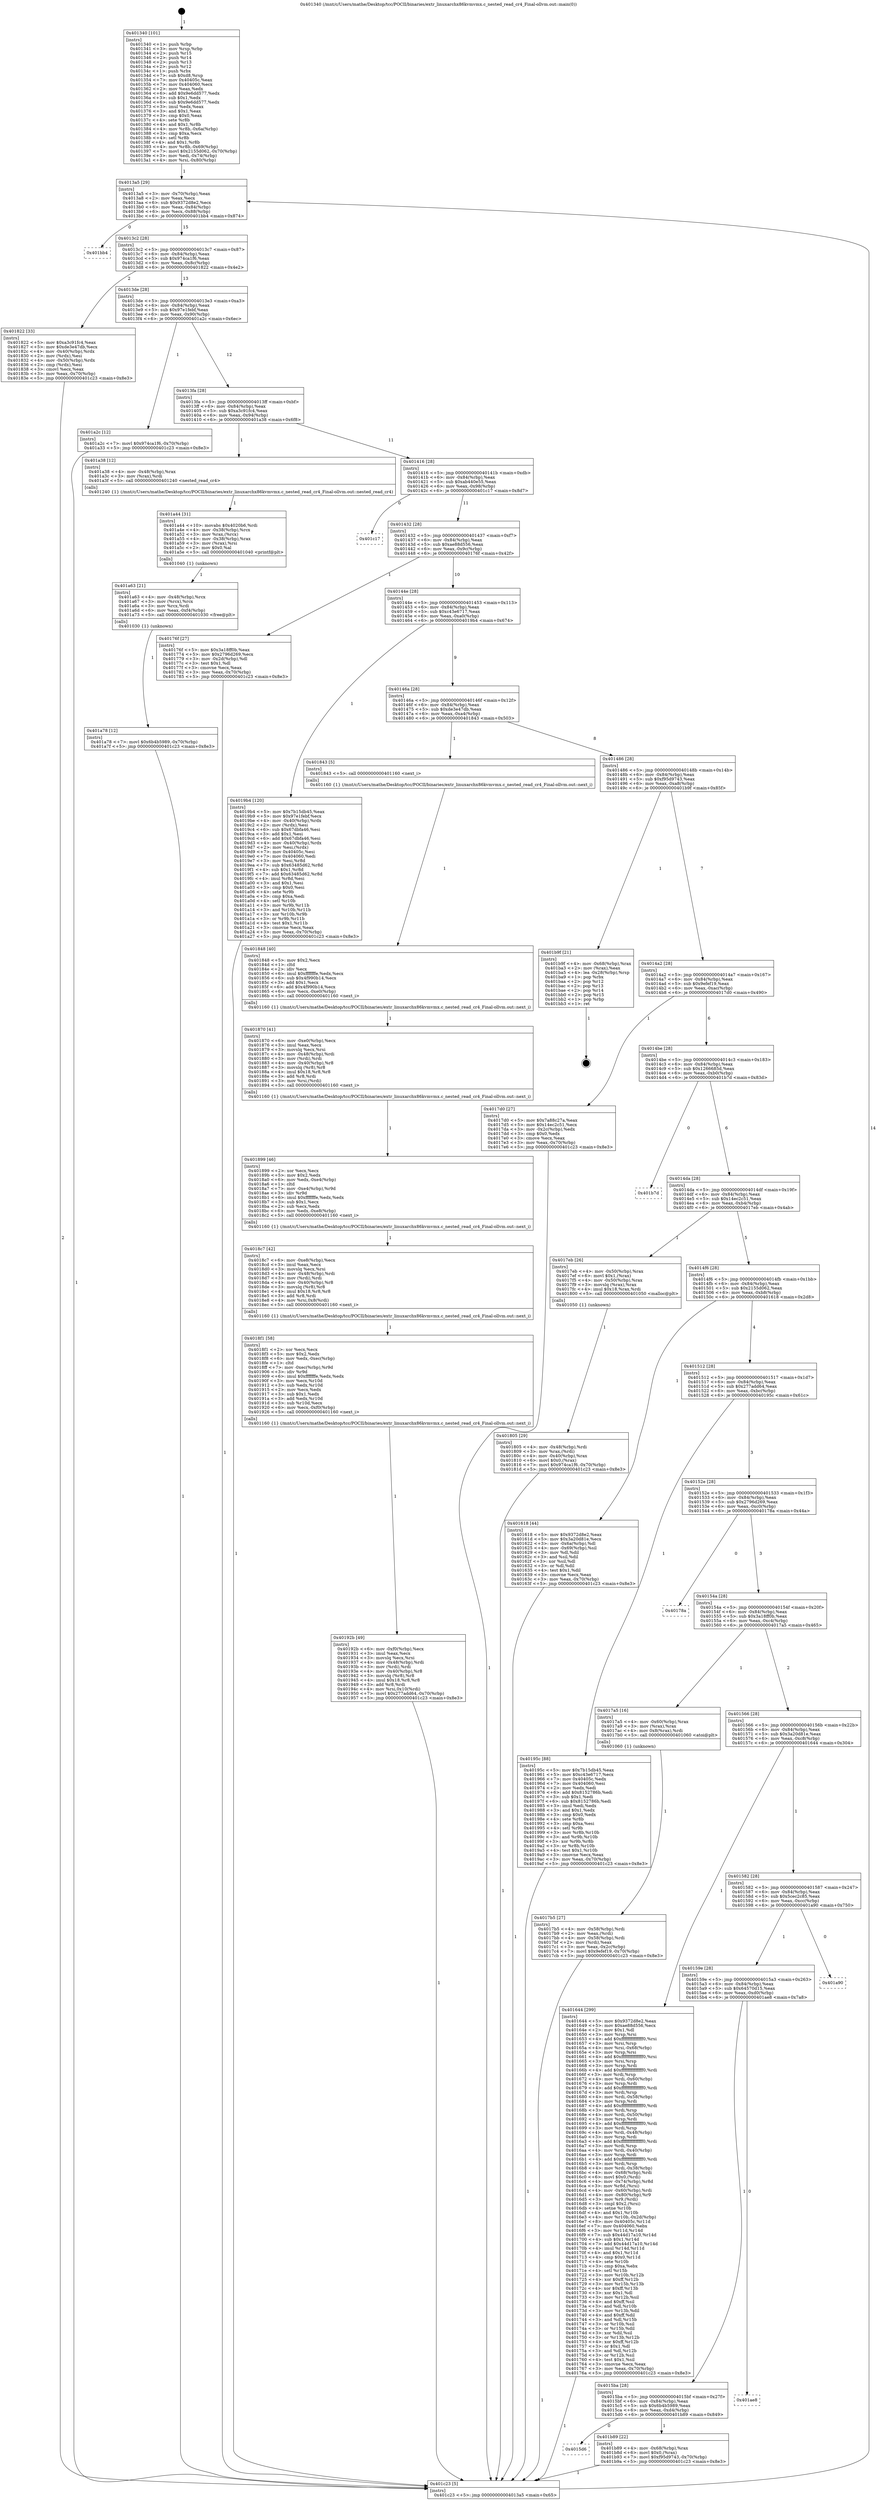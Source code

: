 digraph "0x401340" {
  label = "0x401340 (/mnt/c/Users/mathe/Desktop/tcc/POCII/binaries/extr_linuxarchx86kvmvmx.c_nested_read_cr4_Final-ollvm.out::main(0))"
  labelloc = "t"
  node[shape=record]

  Entry [label="",width=0.3,height=0.3,shape=circle,fillcolor=black,style=filled]
  "0x4013a5" [label="{
     0x4013a5 [29]\l
     | [instrs]\l
     &nbsp;&nbsp;0x4013a5 \<+3\>: mov -0x70(%rbp),%eax\l
     &nbsp;&nbsp;0x4013a8 \<+2\>: mov %eax,%ecx\l
     &nbsp;&nbsp;0x4013aa \<+6\>: sub $0x9372d8e2,%ecx\l
     &nbsp;&nbsp;0x4013b0 \<+6\>: mov %eax,-0x84(%rbp)\l
     &nbsp;&nbsp;0x4013b6 \<+6\>: mov %ecx,-0x88(%rbp)\l
     &nbsp;&nbsp;0x4013bc \<+6\>: je 0000000000401bb4 \<main+0x874\>\l
  }"]
  "0x401bb4" [label="{
     0x401bb4\l
  }", style=dashed]
  "0x4013c2" [label="{
     0x4013c2 [28]\l
     | [instrs]\l
     &nbsp;&nbsp;0x4013c2 \<+5\>: jmp 00000000004013c7 \<main+0x87\>\l
     &nbsp;&nbsp;0x4013c7 \<+6\>: mov -0x84(%rbp),%eax\l
     &nbsp;&nbsp;0x4013cd \<+5\>: sub $0x974ca1f6,%eax\l
     &nbsp;&nbsp;0x4013d2 \<+6\>: mov %eax,-0x8c(%rbp)\l
     &nbsp;&nbsp;0x4013d8 \<+6\>: je 0000000000401822 \<main+0x4e2\>\l
  }"]
  Exit [label="",width=0.3,height=0.3,shape=circle,fillcolor=black,style=filled,peripheries=2]
  "0x401822" [label="{
     0x401822 [33]\l
     | [instrs]\l
     &nbsp;&nbsp;0x401822 \<+5\>: mov $0xa3c91fc4,%eax\l
     &nbsp;&nbsp;0x401827 \<+5\>: mov $0xde3e47db,%ecx\l
     &nbsp;&nbsp;0x40182c \<+4\>: mov -0x40(%rbp),%rdx\l
     &nbsp;&nbsp;0x401830 \<+2\>: mov (%rdx),%esi\l
     &nbsp;&nbsp;0x401832 \<+4\>: mov -0x50(%rbp),%rdx\l
     &nbsp;&nbsp;0x401836 \<+2\>: cmp (%rdx),%esi\l
     &nbsp;&nbsp;0x401838 \<+3\>: cmovl %ecx,%eax\l
     &nbsp;&nbsp;0x40183b \<+3\>: mov %eax,-0x70(%rbp)\l
     &nbsp;&nbsp;0x40183e \<+5\>: jmp 0000000000401c23 \<main+0x8e3\>\l
  }"]
  "0x4013de" [label="{
     0x4013de [28]\l
     | [instrs]\l
     &nbsp;&nbsp;0x4013de \<+5\>: jmp 00000000004013e3 \<main+0xa3\>\l
     &nbsp;&nbsp;0x4013e3 \<+6\>: mov -0x84(%rbp),%eax\l
     &nbsp;&nbsp;0x4013e9 \<+5\>: sub $0x97e1febf,%eax\l
     &nbsp;&nbsp;0x4013ee \<+6\>: mov %eax,-0x90(%rbp)\l
     &nbsp;&nbsp;0x4013f4 \<+6\>: je 0000000000401a2c \<main+0x6ec\>\l
  }"]
  "0x4015d6" [label="{
     0x4015d6\l
  }", style=dashed]
  "0x401a2c" [label="{
     0x401a2c [12]\l
     | [instrs]\l
     &nbsp;&nbsp;0x401a2c \<+7\>: movl $0x974ca1f6,-0x70(%rbp)\l
     &nbsp;&nbsp;0x401a33 \<+5\>: jmp 0000000000401c23 \<main+0x8e3\>\l
  }"]
  "0x4013fa" [label="{
     0x4013fa [28]\l
     | [instrs]\l
     &nbsp;&nbsp;0x4013fa \<+5\>: jmp 00000000004013ff \<main+0xbf\>\l
     &nbsp;&nbsp;0x4013ff \<+6\>: mov -0x84(%rbp),%eax\l
     &nbsp;&nbsp;0x401405 \<+5\>: sub $0xa3c91fc4,%eax\l
     &nbsp;&nbsp;0x40140a \<+6\>: mov %eax,-0x94(%rbp)\l
     &nbsp;&nbsp;0x401410 \<+6\>: je 0000000000401a38 \<main+0x6f8\>\l
  }"]
  "0x401b89" [label="{
     0x401b89 [22]\l
     | [instrs]\l
     &nbsp;&nbsp;0x401b89 \<+4\>: mov -0x68(%rbp),%rax\l
     &nbsp;&nbsp;0x401b8d \<+6\>: movl $0x0,(%rax)\l
     &nbsp;&nbsp;0x401b93 \<+7\>: movl $0xf95d9743,-0x70(%rbp)\l
     &nbsp;&nbsp;0x401b9a \<+5\>: jmp 0000000000401c23 \<main+0x8e3\>\l
  }"]
  "0x401a38" [label="{
     0x401a38 [12]\l
     | [instrs]\l
     &nbsp;&nbsp;0x401a38 \<+4\>: mov -0x48(%rbp),%rax\l
     &nbsp;&nbsp;0x401a3c \<+3\>: mov (%rax),%rdi\l
     &nbsp;&nbsp;0x401a3f \<+5\>: call 0000000000401240 \<nested_read_cr4\>\l
     | [calls]\l
     &nbsp;&nbsp;0x401240 \{1\} (/mnt/c/Users/mathe/Desktop/tcc/POCII/binaries/extr_linuxarchx86kvmvmx.c_nested_read_cr4_Final-ollvm.out::nested_read_cr4)\l
  }"]
  "0x401416" [label="{
     0x401416 [28]\l
     | [instrs]\l
     &nbsp;&nbsp;0x401416 \<+5\>: jmp 000000000040141b \<main+0xdb\>\l
     &nbsp;&nbsp;0x40141b \<+6\>: mov -0x84(%rbp),%eax\l
     &nbsp;&nbsp;0x401421 \<+5\>: sub $0xab440e55,%eax\l
     &nbsp;&nbsp;0x401426 \<+6\>: mov %eax,-0x98(%rbp)\l
     &nbsp;&nbsp;0x40142c \<+6\>: je 0000000000401c17 \<main+0x8d7\>\l
  }"]
  "0x4015ba" [label="{
     0x4015ba [28]\l
     | [instrs]\l
     &nbsp;&nbsp;0x4015ba \<+5\>: jmp 00000000004015bf \<main+0x27f\>\l
     &nbsp;&nbsp;0x4015bf \<+6\>: mov -0x84(%rbp),%eax\l
     &nbsp;&nbsp;0x4015c5 \<+5\>: sub $0x6b4b5989,%eax\l
     &nbsp;&nbsp;0x4015ca \<+6\>: mov %eax,-0xd4(%rbp)\l
     &nbsp;&nbsp;0x4015d0 \<+6\>: je 0000000000401b89 \<main+0x849\>\l
  }"]
  "0x401c17" [label="{
     0x401c17\l
  }", style=dashed]
  "0x401432" [label="{
     0x401432 [28]\l
     | [instrs]\l
     &nbsp;&nbsp;0x401432 \<+5\>: jmp 0000000000401437 \<main+0xf7\>\l
     &nbsp;&nbsp;0x401437 \<+6\>: mov -0x84(%rbp),%eax\l
     &nbsp;&nbsp;0x40143d \<+5\>: sub $0xae88d556,%eax\l
     &nbsp;&nbsp;0x401442 \<+6\>: mov %eax,-0x9c(%rbp)\l
     &nbsp;&nbsp;0x401448 \<+6\>: je 000000000040176f \<main+0x42f\>\l
  }"]
  "0x401ae8" [label="{
     0x401ae8\l
  }", style=dashed]
  "0x40176f" [label="{
     0x40176f [27]\l
     | [instrs]\l
     &nbsp;&nbsp;0x40176f \<+5\>: mov $0x3a18ff0b,%eax\l
     &nbsp;&nbsp;0x401774 \<+5\>: mov $0x2796d269,%ecx\l
     &nbsp;&nbsp;0x401779 \<+3\>: mov -0x2d(%rbp),%dl\l
     &nbsp;&nbsp;0x40177c \<+3\>: test $0x1,%dl\l
     &nbsp;&nbsp;0x40177f \<+3\>: cmovne %ecx,%eax\l
     &nbsp;&nbsp;0x401782 \<+3\>: mov %eax,-0x70(%rbp)\l
     &nbsp;&nbsp;0x401785 \<+5\>: jmp 0000000000401c23 \<main+0x8e3\>\l
  }"]
  "0x40144e" [label="{
     0x40144e [28]\l
     | [instrs]\l
     &nbsp;&nbsp;0x40144e \<+5\>: jmp 0000000000401453 \<main+0x113\>\l
     &nbsp;&nbsp;0x401453 \<+6\>: mov -0x84(%rbp),%eax\l
     &nbsp;&nbsp;0x401459 \<+5\>: sub $0xc43e6717,%eax\l
     &nbsp;&nbsp;0x40145e \<+6\>: mov %eax,-0xa0(%rbp)\l
     &nbsp;&nbsp;0x401464 \<+6\>: je 00000000004019b4 \<main+0x674\>\l
  }"]
  "0x40159e" [label="{
     0x40159e [28]\l
     | [instrs]\l
     &nbsp;&nbsp;0x40159e \<+5\>: jmp 00000000004015a3 \<main+0x263\>\l
     &nbsp;&nbsp;0x4015a3 \<+6\>: mov -0x84(%rbp),%eax\l
     &nbsp;&nbsp;0x4015a9 \<+5\>: sub $0x64570d15,%eax\l
     &nbsp;&nbsp;0x4015ae \<+6\>: mov %eax,-0xd0(%rbp)\l
     &nbsp;&nbsp;0x4015b4 \<+6\>: je 0000000000401ae8 \<main+0x7a8\>\l
  }"]
  "0x4019b4" [label="{
     0x4019b4 [120]\l
     | [instrs]\l
     &nbsp;&nbsp;0x4019b4 \<+5\>: mov $0x7b15db45,%eax\l
     &nbsp;&nbsp;0x4019b9 \<+5\>: mov $0x97e1febf,%ecx\l
     &nbsp;&nbsp;0x4019be \<+4\>: mov -0x40(%rbp),%rdx\l
     &nbsp;&nbsp;0x4019c2 \<+2\>: mov (%rdx),%esi\l
     &nbsp;&nbsp;0x4019c4 \<+6\>: sub $0x67dbfa46,%esi\l
     &nbsp;&nbsp;0x4019ca \<+3\>: add $0x1,%esi\l
     &nbsp;&nbsp;0x4019cd \<+6\>: add $0x67dbfa46,%esi\l
     &nbsp;&nbsp;0x4019d3 \<+4\>: mov -0x40(%rbp),%rdx\l
     &nbsp;&nbsp;0x4019d7 \<+2\>: mov %esi,(%rdx)\l
     &nbsp;&nbsp;0x4019d9 \<+7\>: mov 0x40405c,%esi\l
     &nbsp;&nbsp;0x4019e0 \<+7\>: mov 0x404060,%edi\l
     &nbsp;&nbsp;0x4019e7 \<+3\>: mov %esi,%r8d\l
     &nbsp;&nbsp;0x4019ea \<+7\>: sub $0x63485d62,%r8d\l
     &nbsp;&nbsp;0x4019f1 \<+4\>: sub $0x1,%r8d\l
     &nbsp;&nbsp;0x4019f5 \<+7\>: add $0x63485d62,%r8d\l
     &nbsp;&nbsp;0x4019fc \<+4\>: imul %r8d,%esi\l
     &nbsp;&nbsp;0x401a00 \<+3\>: and $0x1,%esi\l
     &nbsp;&nbsp;0x401a03 \<+3\>: cmp $0x0,%esi\l
     &nbsp;&nbsp;0x401a06 \<+4\>: sete %r9b\l
     &nbsp;&nbsp;0x401a0a \<+3\>: cmp $0xa,%edi\l
     &nbsp;&nbsp;0x401a0d \<+4\>: setl %r10b\l
     &nbsp;&nbsp;0x401a11 \<+3\>: mov %r9b,%r11b\l
     &nbsp;&nbsp;0x401a14 \<+3\>: and %r10b,%r11b\l
     &nbsp;&nbsp;0x401a17 \<+3\>: xor %r10b,%r9b\l
     &nbsp;&nbsp;0x401a1a \<+3\>: or %r9b,%r11b\l
     &nbsp;&nbsp;0x401a1d \<+4\>: test $0x1,%r11b\l
     &nbsp;&nbsp;0x401a21 \<+3\>: cmovne %ecx,%eax\l
     &nbsp;&nbsp;0x401a24 \<+3\>: mov %eax,-0x70(%rbp)\l
     &nbsp;&nbsp;0x401a27 \<+5\>: jmp 0000000000401c23 \<main+0x8e3\>\l
  }"]
  "0x40146a" [label="{
     0x40146a [28]\l
     | [instrs]\l
     &nbsp;&nbsp;0x40146a \<+5\>: jmp 000000000040146f \<main+0x12f\>\l
     &nbsp;&nbsp;0x40146f \<+6\>: mov -0x84(%rbp),%eax\l
     &nbsp;&nbsp;0x401475 \<+5\>: sub $0xde3e47db,%eax\l
     &nbsp;&nbsp;0x40147a \<+6\>: mov %eax,-0xa4(%rbp)\l
     &nbsp;&nbsp;0x401480 \<+6\>: je 0000000000401843 \<main+0x503\>\l
  }"]
  "0x401a90" [label="{
     0x401a90\l
  }", style=dashed]
  "0x401843" [label="{
     0x401843 [5]\l
     | [instrs]\l
     &nbsp;&nbsp;0x401843 \<+5\>: call 0000000000401160 \<next_i\>\l
     | [calls]\l
     &nbsp;&nbsp;0x401160 \{1\} (/mnt/c/Users/mathe/Desktop/tcc/POCII/binaries/extr_linuxarchx86kvmvmx.c_nested_read_cr4_Final-ollvm.out::next_i)\l
  }"]
  "0x401486" [label="{
     0x401486 [28]\l
     | [instrs]\l
     &nbsp;&nbsp;0x401486 \<+5\>: jmp 000000000040148b \<main+0x14b\>\l
     &nbsp;&nbsp;0x40148b \<+6\>: mov -0x84(%rbp),%eax\l
     &nbsp;&nbsp;0x401491 \<+5\>: sub $0xf95d9743,%eax\l
     &nbsp;&nbsp;0x401496 \<+6\>: mov %eax,-0xa8(%rbp)\l
     &nbsp;&nbsp;0x40149c \<+6\>: je 0000000000401b9f \<main+0x85f\>\l
  }"]
  "0x401a78" [label="{
     0x401a78 [12]\l
     | [instrs]\l
     &nbsp;&nbsp;0x401a78 \<+7\>: movl $0x6b4b5989,-0x70(%rbp)\l
     &nbsp;&nbsp;0x401a7f \<+5\>: jmp 0000000000401c23 \<main+0x8e3\>\l
  }"]
  "0x401b9f" [label="{
     0x401b9f [21]\l
     | [instrs]\l
     &nbsp;&nbsp;0x401b9f \<+4\>: mov -0x68(%rbp),%rax\l
     &nbsp;&nbsp;0x401ba3 \<+2\>: mov (%rax),%eax\l
     &nbsp;&nbsp;0x401ba5 \<+4\>: lea -0x28(%rbp),%rsp\l
     &nbsp;&nbsp;0x401ba9 \<+1\>: pop %rbx\l
     &nbsp;&nbsp;0x401baa \<+2\>: pop %r12\l
     &nbsp;&nbsp;0x401bac \<+2\>: pop %r13\l
     &nbsp;&nbsp;0x401bae \<+2\>: pop %r14\l
     &nbsp;&nbsp;0x401bb0 \<+2\>: pop %r15\l
     &nbsp;&nbsp;0x401bb2 \<+1\>: pop %rbp\l
     &nbsp;&nbsp;0x401bb3 \<+1\>: ret\l
  }"]
  "0x4014a2" [label="{
     0x4014a2 [28]\l
     | [instrs]\l
     &nbsp;&nbsp;0x4014a2 \<+5\>: jmp 00000000004014a7 \<main+0x167\>\l
     &nbsp;&nbsp;0x4014a7 \<+6\>: mov -0x84(%rbp),%eax\l
     &nbsp;&nbsp;0x4014ad \<+5\>: sub $0x9efef19,%eax\l
     &nbsp;&nbsp;0x4014b2 \<+6\>: mov %eax,-0xac(%rbp)\l
     &nbsp;&nbsp;0x4014b8 \<+6\>: je 00000000004017d0 \<main+0x490\>\l
  }"]
  "0x401a63" [label="{
     0x401a63 [21]\l
     | [instrs]\l
     &nbsp;&nbsp;0x401a63 \<+4\>: mov -0x48(%rbp),%rcx\l
     &nbsp;&nbsp;0x401a67 \<+3\>: mov (%rcx),%rcx\l
     &nbsp;&nbsp;0x401a6a \<+3\>: mov %rcx,%rdi\l
     &nbsp;&nbsp;0x401a6d \<+6\>: mov %eax,-0xf4(%rbp)\l
     &nbsp;&nbsp;0x401a73 \<+5\>: call 0000000000401030 \<free@plt\>\l
     | [calls]\l
     &nbsp;&nbsp;0x401030 \{1\} (unknown)\l
  }"]
  "0x4017d0" [label="{
     0x4017d0 [27]\l
     | [instrs]\l
     &nbsp;&nbsp;0x4017d0 \<+5\>: mov $0x7a88c27a,%eax\l
     &nbsp;&nbsp;0x4017d5 \<+5\>: mov $0x14ec2c51,%ecx\l
     &nbsp;&nbsp;0x4017da \<+3\>: mov -0x2c(%rbp),%edx\l
     &nbsp;&nbsp;0x4017dd \<+3\>: cmp $0x0,%edx\l
     &nbsp;&nbsp;0x4017e0 \<+3\>: cmove %ecx,%eax\l
     &nbsp;&nbsp;0x4017e3 \<+3\>: mov %eax,-0x70(%rbp)\l
     &nbsp;&nbsp;0x4017e6 \<+5\>: jmp 0000000000401c23 \<main+0x8e3\>\l
  }"]
  "0x4014be" [label="{
     0x4014be [28]\l
     | [instrs]\l
     &nbsp;&nbsp;0x4014be \<+5\>: jmp 00000000004014c3 \<main+0x183\>\l
     &nbsp;&nbsp;0x4014c3 \<+6\>: mov -0x84(%rbp),%eax\l
     &nbsp;&nbsp;0x4014c9 \<+5\>: sub $0x1266685d,%eax\l
     &nbsp;&nbsp;0x4014ce \<+6\>: mov %eax,-0xb0(%rbp)\l
     &nbsp;&nbsp;0x4014d4 \<+6\>: je 0000000000401b7d \<main+0x83d\>\l
  }"]
  "0x401a44" [label="{
     0x401a44 [31]\l
     | [instrs]\l
     &nbsp;&nbsp;0x401a44 \<+10\>: movabs $0x4020b6,%rdi\l
     &nbsp;&nbsp;0x401a4e \<+4\>: mov -0x38(%rbp),%rcx\l
     &nbsp;&nbsp;0x401a52 \<+3\>: mov %rax,(%rcx)\l
     &nbsp;&nbsp;0x401a55 \<+4\>: mov -0x38(%rbp),%rax\l
     &nbsp;&nbsp;0x401a59 \<+3\>: mov (%rax),%rsi\l
     &nbsp;&nbsp;0x401a5c \<+2\>: mov $0x0,%al\l
     &nbsp;&nbsp;0x401a5e \<+5\>: call 0000000000401040 \<printf@plt\>\l
     | [calls]\l
     &nbsp;&nbsp;0x401040 \{1\} (unknown)\l
  }"]
  "0x401b7d" [label="{
     0x401b7d\l
  }", style=dashed]
  "0x4014da" [label="{
     0x4014da [28]\l
     | [instrs]\l
     &nbsp;&nbsp;0x4014da \<+5\>: jmp 00000000004014df \<main+0x19f\>\l
     &nbsp;&nbsp;0x4014df \<+6\>: mov -0x84(%rbp),%eax\l
     &nbsp;&nbsp;0x4014e5 \<+5\>: sub $0x14ec2c51,%eax\l
     &nbsp;&nbsp;0x4014ea \<+6\>: mov %eax,-0xb4(%rbp)\l
     &nbsp;&nbsp;0x4014f0 \<+6\>: je 00000000004017eb \<main+0x4ab\>\l
  }"]
  "0x40192b" [label="{
     0x40192b [49]\l
     | [instrs]\l
     &nbsp;&nbsp;0x40192b \<+6\>: mov -0xf0(%rbp),%ecx\l
     &nbsp;&nbsp;0x401931 \<+3\>: imul %eax,%ecx\l
     &nbsp;&nbsp;0x401934 \<+3\>: movslq %ecx,%rsi\l
     &nbsp;&nbsp;0x401937 \<+4\>: mov -0x48(%rbp),%rdi\l
     &nbsp;&nbsp;0x40193b \<+3\>: mov (%rdi),%rdi\l
     &nbsp;&nbsp;0x40193e \<+4\>: mov -0x40(%rbp),%r8\l
     &nbsp;&nbsp;0x401942 \<+3\>: movslq (%r8),%r8\l
     &nbsp;&nbsp;0x401945 \<+4\>: imul $0x18,%r8,%r8\l
     &nbsp;&nbsp;0x401949 \<+3\>: add %r8,%rdi\l
     &nbsp;&nbsp;0x40194c \<+4\>: mov %rsi,0x10(%rdi)\l
     &nbsp;&nbsp;0x401950 \<+7\>: movl $0x277add64,-0x70(%rbp)\l
     &nbsp;&nbsp;0x401957 \<+5\>: jmp 0000000000401c23 \<main+0x8e3\>\l
  }"]
  "0x4017eb" [label="{
     0x4017eb [26]\l
     | [instrs]\l
     &nbsp;&nbsp;0x4017eb \<+4\>: mov -0x50(%rbp),%rax\l
     &nbsp;&nbsp;0x4017ef \<+6\>: movl $0x1,(%rax)\l
     &nbsp;&nbsp;0x4017f5 \<+4\>: mov -0x50(%rbp),%rax\l
     &nbsp;&nbsp;0x4017f9 \<+3\>: movslq (%rax),%rax\l
     &nbsp;&nbsp;0x4017fc \<+4\>: imul $0x18,%rax,%rdi\l
     &nbsp;&nbsp;0x401800 \<+5\>: call 0000000000401050 \<malloc@plt\>\l
     | [calls]\l
     &nbsp;&nbsp;0x401050 \{1\} (unknown)\l
  }"]
  "0x4014f6" [label="{
     0x4014f6 [28]\l
     | [instrs]\l
     &nbsp;&nbsp;0x4014f6 \<+5\>: jmp 00000000004014fb \<main+0x1bb\>\l
     &nbsp;&nbsp;0x4014fb \<+6\>: mov -0x84(%rbp),%eax\l
     &nbsp;&nbsp;0x401501 \<+5\>: sub $0x2155d062,%eax\l
     &nbsp;&nbsp;0x401506 \<+6\>: mov %eax,-0xb8(%rbp)\l
     &nbsp;&nbsp;0x40150c \<+6\>: je 0000000000401618 \<main+0x2d8\>\l
  }"]
  "0x4018f1" [label="{
     0x4018f1 [58]\l
     | [instrs]\l
     &nbsp;&nbsp;0x4018f1 \<+2\>: xor %ecx,%ecx\l
     &nbsp;&nbsp;0x4018f3 \<+5\>: mov $0x2,%edx\l
     &nbsp;&nbsp;0x4018f8 \<+6\>: mov %edx,-0xec(%rbp)\l
     &nbsp;&nbsp;0x4018fe \<+1\>: cltd\l
     &nbsp;&nbsp;0x4018ff \<+7\>: mov -0xec(%rbp),%r9d\l
     &nbsp;&nbsp;0x401906 \<+3\>: idiv %r9d\l
     &nbsp;&nbsp;0x401909 \<+6\>: imul $0xfffffffe,%edx,%edx\l
     &nbsp;&nbsp;0x40190f \<+3\>: mov %ecx,%r10d\l
     &nbsp;&nbsp;0x401912 \<+3\>: sub %edx,%r10d\l
     &nbsp;&nbsp;0x401915 \<+2\>: mov %ecx,%edx\l
     &nbsp;&nbsp;0x401917 \<+3\>: sub $0x1,%edx\l
     &nbsp;&nbsp;0x40191a \<+3\>: add %edx,%r10d\l
     &nbsp;&nbsp;0x40191d \<+3\>: sub %r10d,%ecx\l
     &nbsp;&nbsp;0x401920 \<+6\>: mov %ecx,-0xf0(%rbp)\l
     &nbsp;&nbsp;0x401926 \<+5\>: call 0000000000401160 \<next_i\>\l
     | [calls]\l
     &nbsp;&nbsp;0x401160 \{1\} (/mnt/c/Users/mathe/Desktop/tcc/POCII/binaries/extr_linuxarchx86kvmvmx.c_nested_read_cr4_Final-ollvm.out::next_i)\l
  }"]
  "0x401618" [label="{
     0x401618 [44]\l
     | [instrs]\l
     &nbsp;&nbsp;0x401618 \<+5\>: mov $0x9372d8e2,%eax\l
     &nbsp;&nbsp;0x40161d \<+5\>: mov $0x3a20d81e,%ecx\l
     &nbsp;&nbsp;0x401622 \<+3\>: mov -0x6a(%rbp),%dl\l
     &nbsp;&nbsp;0x401625 \<+4\>: mov -0x69(%rbp),%sil\l
     &nbsp;&nbsp;0x401629 \<+3\>: mov %dl,%dil\l
     &nbsp;&nbsp;0x40162c \<+3\>: and %sil,%dil\l
     &nbsp;&nbsp;0x40162f \<+3\>: xor %sil,%dl\l
     &nbsp;&nbsp;0x401632 \<+3\>: or %dl,%dil\l
     &nbsp;&nbsp;0x401635 \<+4\>: test $0x1,%dil\l
     &nbsp;&nbsp;0x401639 \<+3\>: cmovne %ecx,%eax\l
     &nbsp;&nbsp;0x40163c \<+3\>: mov %eax,-0x70(%rbp)\l
     &nbsp;&nbsp;0x40163f \<+5\>: jmp 0000000000401c23 \<main+0x8e3\>\l
  }"]
  "0x401512" [label="{
     0x401512 [28]\l
     | [instrs]\l
     &nbsp;&nbsp;0x401512 \<+5\>: jmp 0000000000401517 \<main+0x1d7\>\l
     &nbsp;&nbsp;0x401517 \<+6\>: mov -0x84(%rbp),%eax\l
     &nbsp;&nbsp;0x40151d \<+5\>: sub $0x277add64,%eax\l
     &nbsp;&nbsp;0x401522 \<+6\>: mov %eax,-0xbc(%rbp)\l
     &nbsp;&nbsp;0x401528 \<+6\>: je 000000000040195c \<main+0x61c\>\l
  }"]
  "0x401c23" [label="{
     0x401c23 [5]\l
     | [instrs]\l
     &nbsp;&nbsp;0x401c23 \<+5\>: jmp 00000000004013a5 \<main+0x65\>\l
  }"]
  "0x401340" [label="{
     0x401340 [101]\l
     | [instrs]\l
     &nbsp;&nbsp;0x401340 \<+1\>: push %rbp\l
     &nbsp;&nbsp;0x401341 \<+3\>: mov %rsp,%rbp\l
     &nbsp;&nbsp;0x401344 \<+2\>: push %r15\l
     &nbsp;&nbsp;0x401346 \<+2\>: push %r14\l
     &nbsp;&nbsp;0x401348 \<+2\>: push %r13\l
     &nbsp;&nbsp;0x40134a \<+2\>: push %r12\l
     &nbsp;&nbsp;0x40134c \<+1\>: push %rbx\l
     &nbsp;&nbsp;0x40134d \<+7\>: sub $0xd8,%rsp\l
     &nbsp;&nbsp;0x401354 \<+7\>: mov 0x40405c,%eax\l
     &nbsp;&nbsp;0x40135b \<+7\>: mov 0x404060,%ecx\l
     &nbsp;&nbsp;0x401362 \<+2\>: mov %eax,%edx\l
     &nbsp;&nbsp;0x401364 \<+6\>: add $0x9e6dd577,%edx\l
     &nbsp;&nbsp;0x40136a \<+3\>: sub $0x1,%edx\l
     &nbsp;&nbsp;0x40136d \<+6\>: sub $0x9e6dd577,%edx\l
     &nbsp;&nbsp;0x401373 \<+3\>: imul %edx,%eax\l
     &nbsp;&nbsp;0x401376 \<+3\>: and $0x1,%eax\l
     &nbsp;&nbsp;0x401379 \<+3\>: cmp $0x0,%eax\l
     &nbsp;&nbsp;0x40137c \<+4\>: sete %r8b\l
     &nbsp;&nbsp;0x401380 \<+4\>: and $0x1,%r8b\l
     &nbsp;&nbsp;0x401384 \<+4\>: mov %r8b,-0x6a(%rbp)\l
     &nbsp;&nbsp;0x401388 \<+3\>: cmp $0xa,%ecx\l
     &nbsp;&nbsp;0x40138b \<+4\>: setl %r8b\l
     &nbsp;&nbsp;0x40138f \<+4\>: and $0x1,%r8b\l
     &nbsp;&nbsp;0x401393 \<+4\>: mov %r8b,-0x69(%rbp)\l
     &nbsp;&nbsp;0x401397 \<+7\>: movl $0x2155d062,-0x70(%rbp)\l
     &nbsp;&nbsp;0x40139e \<+3\>: mov %edi,-0x74(%rbp)\l
     &nbsp;&nbsp;0x4013a1 \<+4\>: mov %rsi,-0x80(%rbp)\l
  }"]
  "0x4018c7" [label="{
     0x4018c7 [42]\l
     | [instrs]\l
     &nbsp;&nbsp;0x4018c7 \<+6\>: mov -0xe8(%rbp),%ecx\l
     &nbsp;&nbsp;0x4018cd \<+3\>: imul %eax,%ecx\l
     &nbsp;&nbsp;0x4018d0 \<+3\>: movslq %ecx,%rsi\l
     &nbsp;&nbsp;0x4018d3 \<+4\>: mov -0x48(%rbp),%rdi\l
     &nbsp;&nbsp;0x4018d7 \<+3\>: mov (%rdi),%rdi\l
     &nbsp;&nbsp;0x4018da \<+4\>: mov -0x40(%rbp),%r8\l
     &nbsp;&nbsp;0x4018de \<+3\>: movslq (%r8),%r8\l
     &nbsp;&nbsp;0x4018e1 \<+4\>: imul $0x18,%r8,%r8\l
     &nbsp;&nbsp;0x4018e5 \<+3\>: add %r8,%rdi\l
     &nbsp;&nbsp;0x4018e8 \<+4\>: mov %rsi,0x8(%rdi)\l
     &nbsp;&nbsp;0x4018ec \<+5\>: call 0000000000401160 \<next_i\>\l
     | [calls]\l
     &nbsp;&nbsp;0x401160 \{1\} (/mnt/c/Users/mathe/Desktop/tcc/POCII/binaries/extr_linuxarchx86kvmvmx.c_nested_read_cr4_Final-ollvm.out::next_i)\l
  }"]
  "0x40195c" [label="{
     0x40195c [88]\l
     | [instrs]\l
     &nbsp;&nbsp;0x40195c \<+5\>: mov $0x7b15db45,%eax\l
     &nbsp;&nbsp;0x401961 \<+5\>: mov $0xc43e6717,%ecx\l
     &nbsp;&nbsp;0x401966 \<+7\>: mov 0x40405c,%edx\l
     &nbsp;&nbsp;0x40196d \<+7\>: mov 0x404060,%esi\l
     &nbsp;&nbsp;0x401974 \<+2\>: mov %edx,%edi\l
     &nbsp;&nbsp;0x401976 \<+6\>: add $0x8152786b,%edi\l
     &nbsp;&nbsp;0x40197c \<+3\>: sub $0x1,%edi\l
     &nbsp;&nbsp;0x40197f \<+6\>: sub $0x8152786b,%edi\l
     &nbsp;&nbsp;0x401985 \<+3\>: imul %edi,%edx\l
     &nbsp;&nbsp;0x401988 \<+3\>: and $0x1,%edx\l
     &nbsp;&nbsp;0x40198b \<+3\>: cmp $0x0,%edx\l
     &nbsp;&nbsp;0x40198e \<+4\>: sete %r8b\l
     &nbsp;&nbsp;0x401992 \<+3\>: cmp $0xa,%esi\l
     &nbsp;&nbsp;0x401995 \<+4\>: setl %r9b\l
     &nbsp;&nbsp;0x401999 \<+3\>: mov %r8b,%r10b\l
     &nbsp;&nbsp;0x40199c \<+3\>: and %r9b,%r10b\l
     &nbsp;&nbsp;0x40199f \<+3\>: xor %r9b,%r8b\l
     &nbsp;&nbsp;0x4019a2 \<+3\>: or %r8b,%r10b\l
     &nbsp;&nbsp;0x4019a5 \<+4\>: test $0x1,%r10b\l
     &nbsp;&nbsp;0x4019a9 \<+3\>: cmovne %ecx,%eax\l
     &nbsp;&nbsp;0x4019ac \<+3\>: mov %eax,-0x70(%rbp)\l
     &nbsp;&nbsp;0x4019af \<+5\>: jmp 0000000000401c23 \<main+0x8e3\>\l
  }"]
  "0x40152e" [label="{
     0x40152e [28]\l
     | [instrs]\l
     &nbsp;&nbsp;0x40152e \<+5\>: jmp 0000000000401533 \<main+0x1f3\>\l
     &nbsp;&nbsp;0x401533 \<+6\>: mov -0x84(%rbp),%eax\l
     &nbsp;&nbsp;0x401539 \<+5\>: sub $0x2796d269,%eax\l
     &nbsp;&nbsp;0x40153e \<+6\>: mov %eax,-0xc0(%rbp)\l
     &nbsp;&nbsp;0x401544 \<+6\>: je 000000000040178a \<main+0x44a\>\l
  }"]
  "0x401899" [label="{
     0x401899 [46]\l
     | [instrs]\l
     &nbsp;&nbsp;0x401899 \<+2\>: xor %ecx,%ecx\l
     &nbsp;&nbsp;0x40189b \<+5\>: mov $0x2,%edx\l
     &nbsp;&nbsp;0x4018a0 \<+6\>: mov %edx,-0xe4(%rbp)\l
     &nbsp;&nbsp;0x4018a6 \<+1\>: cltd\l
     &nbsp;&nbsp;0x4018a7 \<+7\>: mov -0xe4(%rbp),%r9d\l
     &nbsp;&nbsp;0x4018ae \<+3\>: idiv %r9d\l
     &nbsp;&nbsp;0x4018b1 \<+6\>: imul $0xfffffffe,%edx,%edx\l
     &nbsp;&nbsp;0x4018b7 \<+3\>: sub $0x1,%ecx\l
     &nbsp;&nbsp;0x4018ba \<+2\>: sub %ecx,%edx\l
     &nbsp;&nbsp;0x4018bc \<+6\>: mov %edx,-0xe8(%rbp)\l
     &nbsp;&nbsp;0x4018c2 \<+5\>: call 0000000000401160 \<next_i\>\l
     | [calls]\l
     &nbsp;&nbsp;0x401160 \{1\} (/mnt/c/Users/mathe/Desktop/tcc/POCII/binaries/extr_linuxarchx86kvmvmx.c_nested_read_cr4_Final-ollvm.out::next_i)\l
  }"]
  "0x40178a" [label="{
     0x40178a\l
  }", style=dashed]
  "0x40154a" [label="{
     0x40154a [28]\l
     | [instrs]\l
     &nbsp;&nbsp;0x40154a \<+5\>: jmp 000000000040154f \<main+0x20f\>\l
     &nbsp;&nbsp;0x40154f \<+6\>: mov -0x84(%rbp),%eax\l
     &nbsp;&nbsp;0x401555 \<+5\>: sub $0x3a18ff0b,%eax\l
     &nbsp;&nbsp;0x40155a \<+6\>: mov %eax,-0xc4(%rbp)\l
     &nbsp;&nbsp;0x401560 \<+6\>: je 00000000004017a5 \<main+0x465\>\l
  }"]
  "0x401870" [label="{
     0x401870 [41]\l
     | [instrs]\l
     &nbsp;&nbsp;0x401870 \<+6\>: mov -0xe0(%rbp),%ecx\l
     &nbsp;&nbsp;0x401876 \<+3\>: imul %eax,%ecx\l
     &nbsp;&nbsp;0x401879 \<+3\>: movslq %ecx,%rsi\l
     &nbsp;&nbsp;0x40187c \<+4\>: mov -0x48(%rbp),%rdi\l
     &nbsp;&nbsp;0x401880 \<+3\>: mov (%rdi),%rdi\l
     &nbsp;&nbsp;0x401883 \<+4\>: mov -0x40(%rbp),%r8\l
     &nbsp;&nbsp;0x401887 \<+3\>: movslq (%r8),%r8\l
     &nbsp;&nbsp;0x40188a \<+4\>: imul $0x18,%r8,%r8\l
     &nbsp;&nbsp;0x40188e \<+3\>: add %r8,%rdi\l
     &nbsp;&nbsp;0x401891 \<+3\>: mov %rsi,(%rdi)\l
     &nbsp;&nbsp;0x401894 \<+5\>: call 0000000000401160 \<next_i\>\l
     | [calls]\l
     &nbsp;&nbsp;0x401160 \{1\} (/mnt/c/Users/mathe/Desktop/tcc/POCII/binaries/extr_linuxarchx86kvmvmx.c_nested_read_cr4_Final-ollvm.out::next_i)\l
  }"]
  "0x4017a5" [label="{
     0x4017a5 [16]\l
     | [instrs]\l
     &nbsp;&nbsp;0x4017a5 \<+4\>: mov -0x60(%rbp),%rax\l
     &nbsp;&nbsp;0x4017a9 \<+3\>: mov (%rax),%rax\l
     &nbsp;&nbsp;0x4017ac \<+4\>: mov 0x8(%rax),%rdi\l
     &nbsp;&nbsp;0x4017b0 \<+5\>: call 0000000000401060 \<atoi@plt\>\l
     | [calls]\l
     &nbsp;&nbsp;0x401060 \{1\} (unknown)\l
  }"]
  "0x401566" [label="{
     0x401566 [28]\l
     | [instrs]\l
     &nbsp;&nbsp;0x401566 \<+5\>: jmp 000000000040156b \<main+0x22b\>\l
     &nbsp;&nbsp;0x40156b \<+6\>: mov -0x84(%rbp),%eax\l
     &nbsp;&nbsp;0x401571 \<+5\>: sub $0x3a20d81e,%eax\l
     &nbsp;&nbsp;0x401576 \<+6\>: mov %eax,-0xc8(%rbp)\l
     &nbsp;&nbsp;0x40157c \<+6\>: je 0000000000401644 \<main+0x304\>\l
  }"]
  "0x401848" [label="{
     0x401848 [40]\l
     | [instrs]\l
     &nbsp;&nbsp;0x401848 \<+5\>: mov $0x2,%ecx\l
     &nbsp;&nbsp;0x40184d \<+1\>: cltd\l
     &nbsp;&nbsp;0x40184e \<+2\>: idiv %ecx\l
     &nbsp;&nbsp;0x401850 \<+6\>: imul $0xfffffffe,%edx,%ecx\l
     &nbsp;&nbsp;0x401856 \<+6\>: sub $0x4f990b14,%ecx\l
     &nbsp;&nbsp;0x40185c \<+3\>: add $0x1,%ecx\l
     &nbsp;&nbsp;0x40185f \<+6\>: add $0x4f990b14,%ecx\l
     &nbsp;&nbsp;0x401865 \<+6\>: mov %ecx,-0xe0(%rbp)\l
     &nbsp;&nbsp;0x40186b \<+5\>: call 0000000000401160 \<next_i\>\l
     | [calls]\l
     &nbsp;&nbsp;0x401160 \{1\} (/mnt/c/Users/mathe/Desktop/tcc/POCII/binaries/extr_linuxarchx86kvmvmx.c_nested_read_cr4_Final-ollvm.out::next_i)\l
  }"]
  "0x401644" [label="{
     0x401644 [299]\l
     | [instrs]\l
     &nbsp;&nbsp;0x401644 \<+5\>: mov $0x9372d8e2,%eax\l
     &nbsp;&nbsp;0x401649 \<+5\>: mov $0xae88d556,%ecx\l
     &nbsp;&nbsp;0x40164e \<+2\>: mov $0x1,%dl\l
     &nbsp;&nbsp;0x401650 \<+3\>: mov %rsp,%rsi\l
     &nbsp;&nbsp;0x401653 \<+4\>: add $0xfffffffffffffff0,%rsi\l
     &nbsp;&nbsp;0x401657 \<+3\>: mov %rsi,%rsp\l
     &nbsp;&nbsp;0x40165a \<+4\>: mov %rsi,-0x68(%rbp)\l
     &nbsp;&nbsp;0x40165e \<+3\>: mov %rsp,%rsi\l
     &nbsp;&nbsp;0x401661 \<+4\>: add $0xfffffffffffffff0,%rsi\l
     &nbsp;&nbsp;0x401665 \<+3\>: mov %rsi,%rsp\l
     &nbsp;&nbsp;0x401668 \<+3\>: mov %rsp,%rdi\l
     &nbsp;&nbsp;0x40166b \<+4\>: add $0xfffffffffffffff0,%rdi\l
     &nbsp;&nbsp;0x40166f \<+3\>: mov %rdi,%rsp\l
     &nbsp;&nbsp;0x401672 \<+4\>: mov %rdi,-0x60(%rbp)\l
     &nbsp;&nbsp;0x401676 \<+3\>: mov %rsp,%rdi\l
     &nbsp;&nbsp;0x401679 \<+4\>: add $0xfffffffffffffff0,%rdi\l
     &nbsp;&nbsp;0x40167d \<+3\>: mov %rdi,%rsp\l
     &nbsp;&nbsp;0x401680 \<+4\>: mov %rdi,-0x58(%rbp)\l
     &nbsp;&nbsp;0x401684 \<+3\>: mov %rsp,%rdi\l
     &nbsp;&nbsp;0x401687 \<+4\>: add $0xfffffffffffffff0,%rdi\l
     &nbsp;&nbsp;0x40168b \<+3\>: mov %rdi,%rsp\l
     &nbsp;&nbsp;0x40168e \<+4\>: mov %rdi,-0x50(%rbp)\l
     &nbsp;&nbsp;0x401692 \<+3\>: mov %rsp,%rdi\l
     &nbsp;&nbsp;0x401695 \<+4\>: add $0xfffffffffffffff0,%rdi\l
     &nbsp;&nbsp;0x401699 \<+3\>: mov %rdi,%rsp\l
     &nbsp;&nbsp;0x40169c \<+4\>: mov %rdi,-0x48(%rbp)\l
     &nbsp;&nbsp;0x4016a0 \<+3\>: mov %rsp,%rdi\l
     &nbsp;&nbsp;0x4016a3 \<+4\>: add $0xfffffffffffffff0,%rdi\l
     &nbsp;&nbsp;0x4016a7 \<+3\>: mov %rdi,%rsp\l
     &nbsp;&nbsp;0x4016aa \<+4\>: mov %rdi,-0x40(%rbp)\l
     &nbsp;&nbsp;0x4016ae \<+3\>: mov %rsp,%rdi\l
     &nbsp;&nbsp;0x4016b1 \<+4\>: add $0xfffffffffffffff0,%rdi\l
     &nbsp;&nbsp;0x4016b5 \<+3\>: mov %rdi,%rsp\l
     &nbsp;&nbsp;0x4016b8 \<+4\>: mov %rdi,-0x38(%rbp)\l
     &nbsp;&nbsp;0x4016bc \<+4\>: mov -0x68(%rbp),%rdi\l
     &nbsp;&nbsp;0x4016c0 \<+6\>: movl $0x0,(%rdi)\l
     &nbsp;&nbsp;0x4016c6 \<+4\>: mov -0x74(%rbp),%r8d\l
     &nbsp;&nbsp;0x4016ca \<+3\>: mov %r8d,(%rsi)\l
     &nbsp;&nbsp;0x4016cd \<+4\>: mov -0x60(%rbp),%rdi\l
     &nbsp;&nbsp;0x4016d1 \<+4\>: mov -0x80(%rbp),%r9\l
     &nbsp;&nbsp;0x4016d5 \<+3\>: mov %r9,(%rdi)\l
     &nbsp;&nbsp;0x4016d8 \<+3\>: cmpl $0x2,(%rsi)\l
     &nbsp;&nbsp;0x4016db \<+4\>: setne %r10b\l
     &nbsp;&nbsp;0x4016df \<+4\>: and $0x1,%r10b\l
     &nbsp;&nbsp;0x4016e3 \<+4\>: mov %r10b,-0x2d(%rbp)\l
     &nbsp;&nbsp;0x4016e7 \<+8\>: mov 0x40405c,%r11d\l
     &nbsp;&nbsp;0x4016ef \<+7\>: mov 0x404060,%ebx\l
     &nbsp;&nbsp;0x4016f6 \<+3\>: mov %r11d,%r14d\l
     &nbsp;&nbsp;0x4016f9 \<+7\>: sub $0x44d17a10,%r14d\l
     &nbsp;&nbsp;0x401700 \<+4\>: sub $0x1,%r14d\l
     &nbsp;&nbsp;0x401704 \<+7\>: add $0x44d17a10,%r14d\l
     &nbsp;&nbsp;0x40170b \<+4\>: imul %r14d,%r11d\l
     &nbsp;&nbsp;0x40170f \<+4\>: and $0x1,%r11d\l
     &nbsp;&nbsp;0x401713 \<+4\>: cmp $0x0,%r11d\l
     &nbsp;&nbsp;0x401717 \<+4\>: sete %r10b\l
     &nbsp;&nbsp;0x40171b \<+3\>: cmp $0xa,%ebx\l
     &nbsp;&nbsp;0x40171e \<+4\>: setl %r15b\l
     &nbsp;&nbsp;0x401722 \<+3\>: mov %r10b,%r12b\l
     &nbsp;&nbsp;0x401725 \<+4\>: xor $0xff,%r12b\l
     &nbsp;&nbsp;0x401729 \<+3\>: mov %r15b,%r13b\l
     &nbsp;&nbsp;0x40172c \<+4\>: xor $0xff,%r13b\l
     &nbsp;&nbsp;0x401730 \<+3\>: xor $0x1,%dl\l
     &nbsp;&nbsp;0x401733 \<+3\>: mov %r12b,%sil\l
     &nbsp;&nbsp;0x401736 \<+4\>: and $0xff,%sil\l
     &nbsp;&nbsp;0x40173a \<+3\>: and %dl,%r10b\l
     &nbsp;&nbsp;0x40173d \<+3\>: mov %r13b,%dil\l
     &nbsp;&nbsp;0x401740 \<+4\>: and $0xff,%dil\l
     &nbsp;&nbsp;0x401744 \<+3\>: and %dl,%r15b\l
     &nbsp;&nbsp;0x401747 \<+3\>: or %r10b,%sil\l
     &nbsp;&nbsp;0x40174a \<+3\>: or %r15b,%dil\l
     &nbsp;&nbsp;0x40174d \<+3\>: xor %dil,%sil\l
     &nbsp;&nbsp;0x401750 \<+3\>: or %r13b,%r12b\l
     &nbsp;&nbsp;0x401753 \<+4\>: xor $0xff,%r12b\l
     &nbsp;&nbsp;0x401757 \<+3\>: or $0x1,%dl\l
     &nbsp;&nbsp;0x40175a \<+3\>: and %dl,%r12b\l
     &nbsp;&nbsp;0x40175d \<+3\>: or %r12b,%sil\l
     &nbsp;&nbsp;0x401760 \<+4\>: test $0x1,%sil\l
     &nbsp;&nbsp;0x401764 \<+3\>: cmovne %ecx,%eax\l
     &nbsp;&nbsp;0x401767 \<+3\>: mov %eax,-0x70(%rbp)\l
     &nbsp;&nbsp;0x40176a \<+5\>: jmp 0000000000401c23 \<main+0x8e3\>\l
  }"]
  "0x401582" [label="{
     0x401582 [28]\l
     | [instrs]\l
     &nbsp;&nbsp;0x401582 \<+5\>: jmp 0000000000401587 \<main+0x247\>\l
     &nbsp;&nbsp;0x401587 \<+6\>: mov -0x84(%rbp),%eax\l
     &nbsp;&nbsp;0x40158d \<+5\>: sub $0x5cec2c85,%eax\l
     &nbsp;&nbsp;0x401592 \<+6\>: mov %eax,-0xcc(%rbp)\l
     &nbsp;&nbsp;0x401598 \<+6\>: je 0000000000401a90 \<main+0x750\>\l
  }"]
  "0x401805" [label="{
     0x401805 [29]\l
     | [instrs]\l
     &nbsp;&nbsp;0x401805 \<+4\>: mov -0x48(%rbp),%rdi\l
     &nbsp;&nbsp;0x401809 \<+3\>: mov %rax,(%rdi)\l
     &nbsp;&nbsp;0x40180c \<+4\>: mov -0x40(%rbp),%rax\l
     &nbsp;&nbsp;0x401810 \<+6\>: movl $0x0,(%rax)\l
     &nbsp;&nbsp;0x401816 \<+7\>: movl $0x974ca1f6,-0x70(%rbp)\l
     &nbsp;&nbsp;0x40181d \<+5\>: jmp 0000000000401c23 \<main+0x8e3\>\l
  }"]
  "0x4017b5" [label="{
     0x4017b5 [27]\l
     | [instrs]\l
     &nbsp;&nbsp;0x4017b5 \<+4\>: mov -0x58(%rbp),%rdi\l
     &nbsp;&nbsp;0x4017b9 \<+2\>: mov %eax,(%rdi)\l
     &nbsp;&nbsp;0x4017bb \<+4\>: mov -0x58(%rbp),%rdi\l
     &nbsp;&nbsp;0x4017bf \<+2\>: mov (%rdi),%eax\l
     &nbsp;&nbsp;0x4017c1 \<+3\>: mov %eax,-0x2c(%rbp)\l
     &nbsp;&nbsp;0x4017c4 \<+7\>: movl $0x9efef19,-0x70(%rbp)\l
     &nbsp;&nbsp;0x4017cb \<+5\>: jmp 0000000000401c23 \<main+0x8e3\>\l
  }"]
  Entry -> "0x401340" [label=" 1"]
  "0x4013a5" -> "0x401bb4" [label=" 0"]
  "0x4013a5" -> "0x4013c2" [label=" 15"]
  "0x401b9f" -> Exit [label=" 1"]
  "0x4013c2" -> "0x401822" [label=" 2"]
  "0x4013c2" -> "0x4013de" [label=" 13"]
  "0x401b89" -> "0x401c23" [label=" 1"]
  "0x4013de" -> "0x401a2c" [label=" 1"]
  "0x4013de" -> "0x4013fa" [label=" 12"]
  "0x4015ba" -> "0x4015d6" [label=" 0"]
  "0x4013fa" -> "0x401a38" [label=" 1"]
  "0x4013fa" -> "0x401416" [label=" 11"]
  "0x4015ba" -> "0x401b89" [label=" 1"]
  "0x401416" -> "0x401c17" [label=" 0"]
  "0x401416" -> "0x401432" [label=" 11"]
  "0x40159e" -> "0x4015ba" [label=" 1"]
  "0x401432" -> "0x40176f" [label=" 1"]
  "0x401432" -> "0x40144e" [label=" 10"]
  "0x40159e" -> "0x401ae8" [label=" 0"]
  "0x40144e" -> "0x4019b4" [label=" 1"]
  "0x40144e" -> "0x40146a" [label=" 9"]
  "0x401582" -> "0x40159e" [label=" 1"]
  "0x40146a" -> "0x401843" [label=" 1"]
  "0x40146a" -> "0x401486" [label=" 8"]
  "0x401582" -> "0x401a90" [label=" 0"]
  "0x401486" -> "0x401b9f" [label=" 1"]
  "0x401486" -> "0x4014a2" [label=" 7"]
  "0x401a78" -> "0x401c23" [label=" 1"]
  "0x4014a2" -> "0x4017d0" [label=" 1"]
  "0x4014a2" -> "0x4014be" [label=" 6"]
  "0x401a63" -> "0x401a78" [label=" 1"]
  "0x4014be" -> "0x401b7d" [label=" 0"]
  "0x4014be" -> "0x4014da" [label=" 6"]
  "0x401a44" -> "0x401a63" [label=" 1"]
  "0x4014da" -> "0x4017eb" [label=" 1"]
  "0x4014da" -> "0x4014f6" [label=" 5"]
  "0x401a38" -> "0x401a44" [label=" 1"]
  "0x4014f6" -> "0x401618" [label=" 1"]
  "0x4014f6" -> "0x401512" [label=" 4"]
  "0x401618" -> "0x401c23" [label=" 1"]
  "0x401340" -> "0x4013a5" [label=" 1"]
  "0x401c23" -> "0x4013a5" [label=" 14"]
  "0x401a2c" -> "0x401c23" [label=" 1"]
  "0x401512" -> "0x40195c" [label=" 1"]
  "0x401512" -> "0x40152e" [label=" 3"]
  "0x4019b4" -> "0x401c23" [label=" 1"]
  "0x40152e" -> "0x40178a" [label=" 0"]
  "0x40152e" -> "0x40154a" [label=" 3"]
  "0x40195c" -> "0x401c23" [label=" 1"]
  "0x40154a" -> "0x4017a5" [label=" 1"]
  "0x40154a" -> "0x401566" [label=" 2"]
  "0x40192b" -> "0x401c23" [label=" 1"]
  "0x401566" -> "0x401644" [label=" 1"]
  "0x401566" -> "0x401582" [label=" 1"]
  "0x4018f1" -> "0x40192b" [label=" 1"]
  "0x401644" -> "0x401c23" [label=" 1"]
  "0x40176f" -> "0x401c23" [label=" 1"]
  "0x4017a5" -> "0x4017b5" [label=" 1"]
  "0x4017b5" -> "0x401c23" [label=" 1"]
  "0x4017d0" -> "0x401c23" [label=" 1"]
  "0x4017eb" -> "0x401805" [label=" 1"]
  "0x401805" -> "0x401c23" [label=" 1"]
  "0x401822" -> "0x401c23" [label=" 2"]
  "0x401843" -> "0x401848" [label=" 1"]
  "0x401848" -> "0x401870" [label=" 1"]
  "0x401870" -> "0x401899" [label=" 1"]
  "0x401899" -> "0x4018c7" [label=" 1"]
  "0x4018c7" -> "0x4018f1" [label=" 1"]
}
